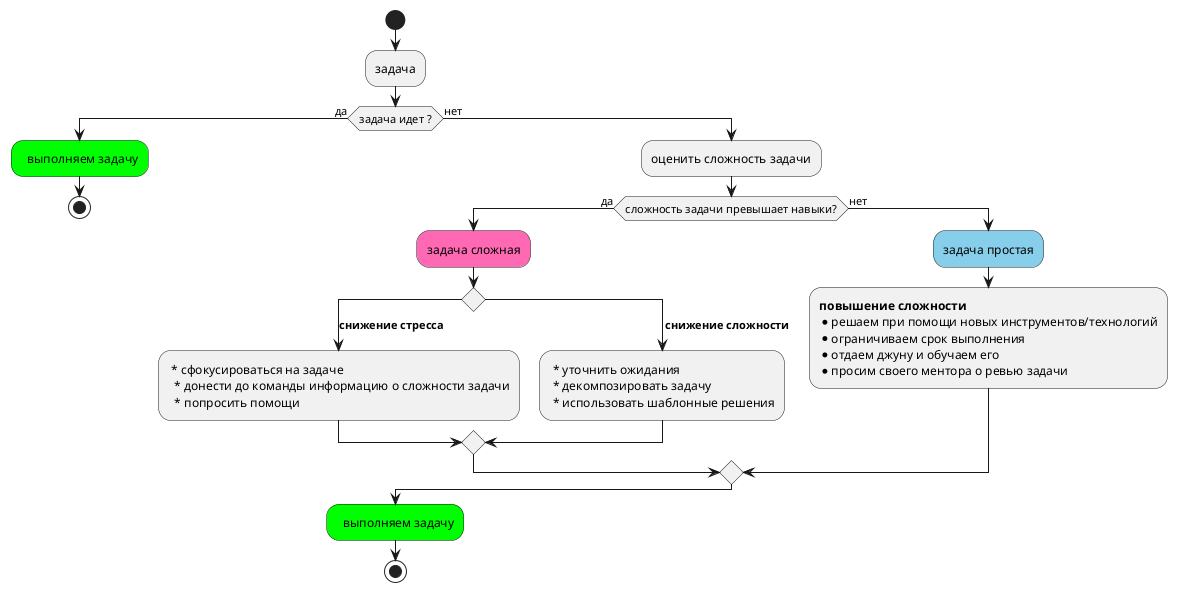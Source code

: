 @startuml
'https://plantuml.com/activity-diagram-beta
skinparam wrapWidth 480
skinparam defaulttextalignment left

start
:задача;
if (задача идет ?) is (да) then
 #lime :  выполняем задачу;
  stop
else (нет)
  :оценить сложность задачи;
  if (сложность задачи превышает навыки?) is (да) then
  #hotpink  :задача сложная;
 switch (  )
  case (**снижение стресса** )
    : * сфокусироваться на задаче
      * донести до команды информацию о сложности задачи
      * попросить помощи;
  case ( **снижение сложности** )
    : * уточнить ожидания
     * декомпозировать задачу
     * использовать шаблонные решения;

  endswitch

 else (нет)
   #skyblue :задача простая;
   :**повышение сложности**
   * решаем при помощи новых инструментов/технологий
   * ограничиваем срок выполнения
   * отдаем джуну и обучаем его
   * просим своего ментора о ревью задачи;
  endif
endif
 #lime :  выполняем задачу;

stop

@enduml
